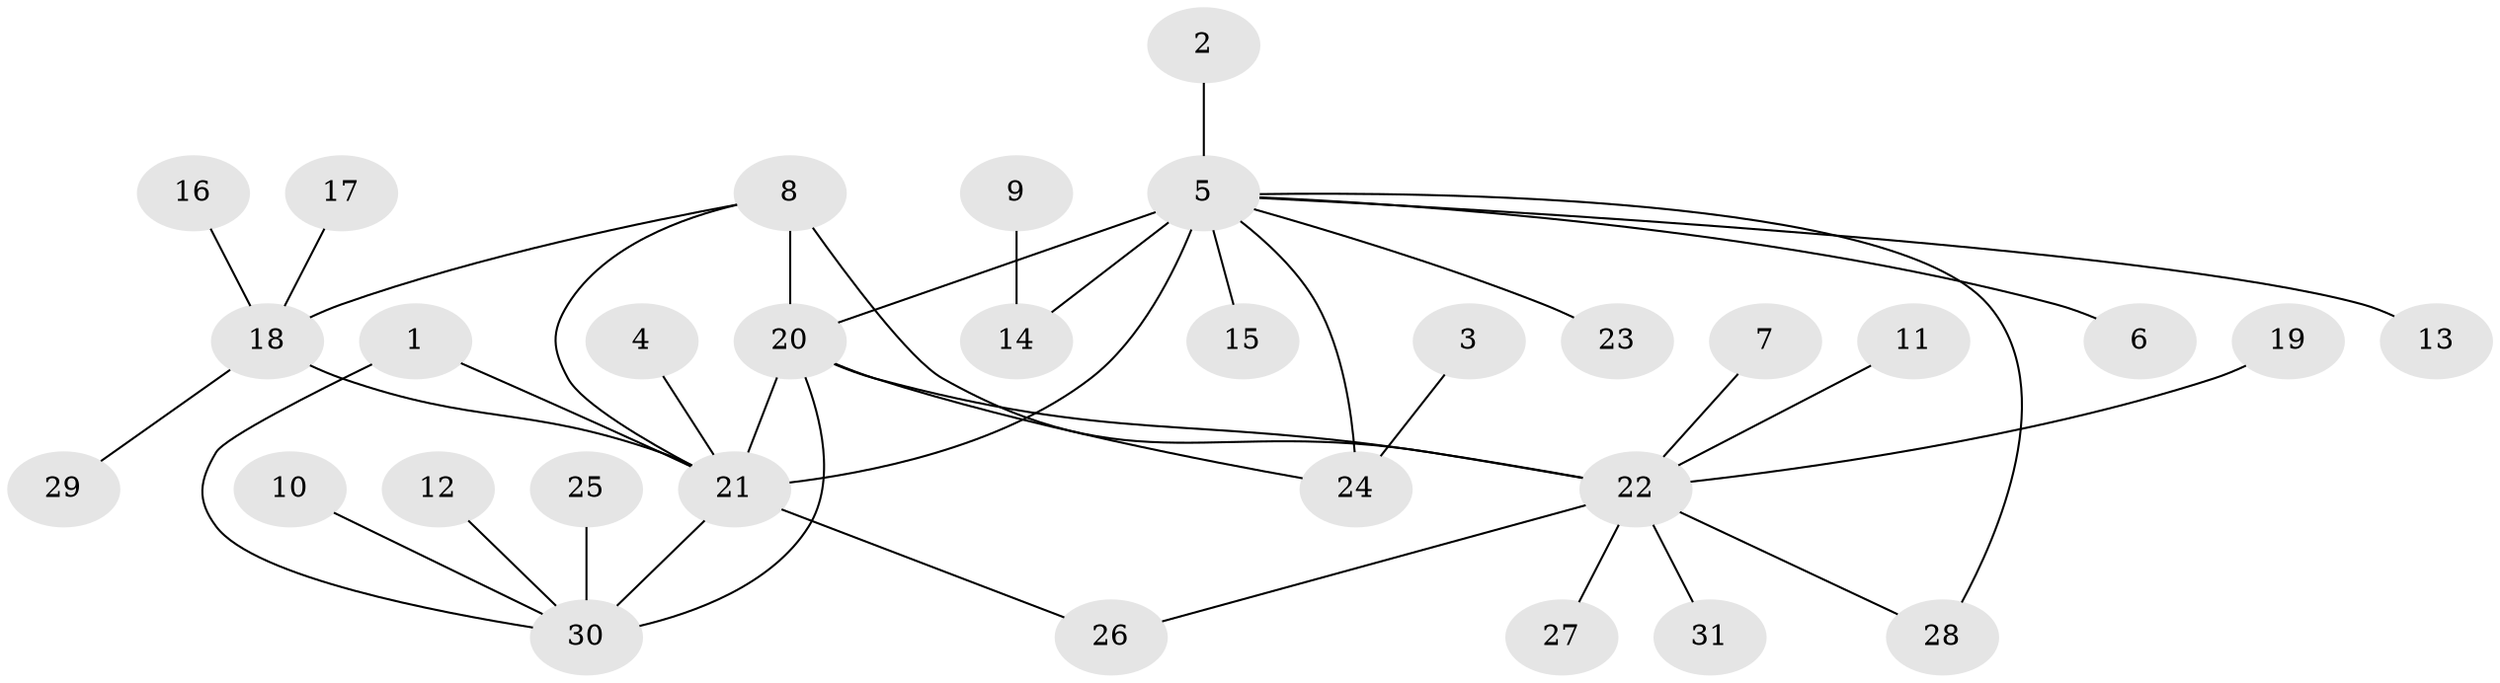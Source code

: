 // original degree distribution, {9: 0.016129032258064516, 4: 0.06451612903225806, 7: 0.0967741935483871, 8: 0.03225806451612903, 2: 0.1774193548387097, 5: 0.03225806451612903, 3: 0.016129032258064516, 6: 0.016129032258064516, 1: 0.5483870967741935}
// Generated by graph-tools (version 1.1) at 2025/50/03/09/25 03:50:27]
// undirected, 31 vertices, 39 edges
graph export_dot {
graph [start="1"]
  node [color=gray90,style=filled];
  1;
  2;
  3;
  4;
  5;
  6;
  7;
  8;
  9;
  10;
  11;
  12;
  13;
  14;
  15;
  16;
  17;
  18;
  19;
  20;
  21;
  22;
  23;
  24;
  25;
  26;
  27;
  28;
  29;
  30;
  31;
  1 -- 21 [weight=1.0];
  1 -- 30 [weight=1.0];
  2 -- 5 [weight=1.0];
  3 -- 24 [weight=1.0];
  4 -- 21 [weight=1.0];
  5 -- 6 [weight=1.0];
  5 -- 13 [weight=1.0];
  5 -- 14 [weight=1.0];
  5 -- 15 [weight=1.0];
  5 -- 20 [weight=3.0];
  5 -- 21 [weight=2.0];
  5 -- 23 [weight=1.0];
  5 -- 24 [weight=1.0];
  5 -- 28 [weight=1.0];
  7 -- 22 [weight=1.0];
  8 -- 18 [weight=1.0];
  8 -- 20 [weight=2.0];
  8 -- 21 [weight=1.0];
  8 -- 22 [weight=1.0];
  9 -- 14 [weight=1.0];
  10 -- 30 [weight=1.0];
  11 -- 22 [weight=1.0];
  12 -- 30 [weight=1.0];
  16 -- 18 [weight=1.0];
  17 -- 18 [weight=1.0];
  18 -- 21 [weight=1.0];
  18 -- 29 [weight=1.0];
  19 -- 22 [weight=1.0];
  20 -- 21 [weight=1.0];
  20 -- 22 [weight=2.0];
  20 -- 24 [weight=1.0];
  20 -- 30 [weight=2.0];
  21 -- 26 [weight=1.0];
  21 -- 30 [weight=1.0];
  22 -- 26 [weight=1.0];
  22 -- 27 [weight=1.0];
  22 -- 28 [weight=1.0];
  22 -- 31 [weight=1.0];
  25 -- 30 [weight=1.0];
}
